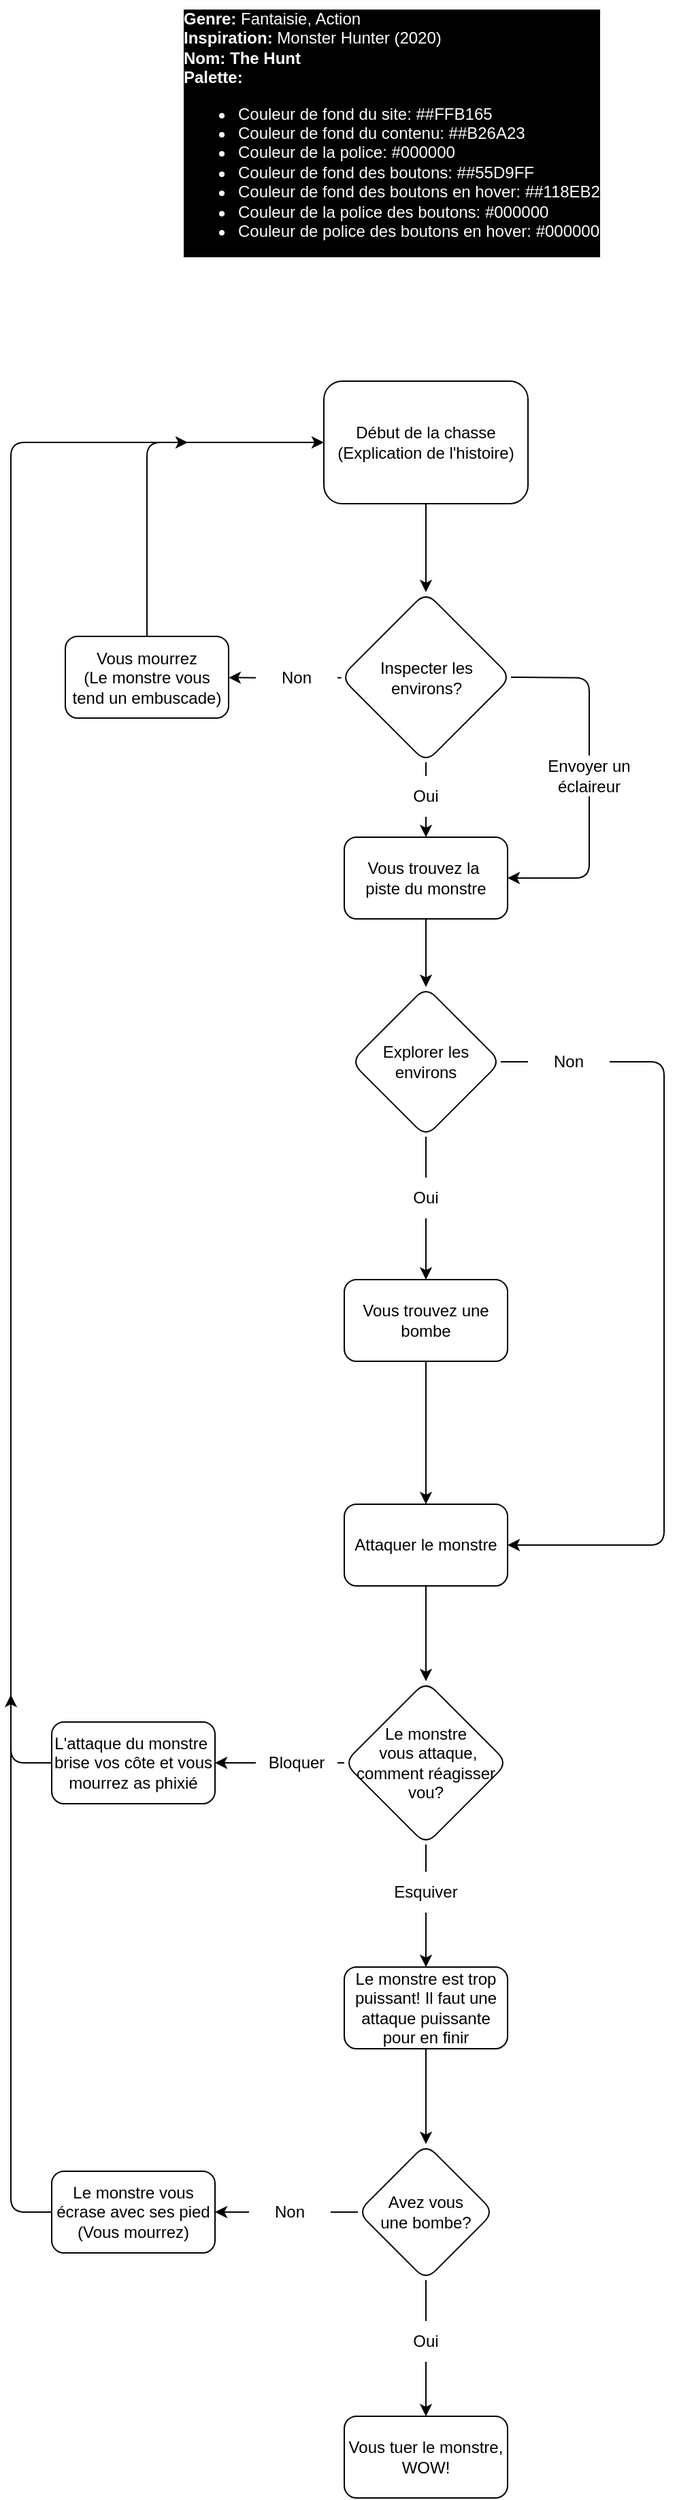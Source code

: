 <mxfile>
    <diagram id="ZGon5usHhilPiHl8DLRm" name="Page-1">
        <mxGraphModel dx="1280" dy="2531" grid="1" gridSize="10" guides="1" tooltips="1" connect="1" arrows="1" fold="1" page="1" pageScale="1" pageWidth="850" pageHeight="1100" background="none" math="0" shadow="0">
            <root>
                <mxCell id="0"/>
                <mxCell id="1" parent="0"/>
                <mxCell id="3" value="&lt;b&gt;Genre: &lt;/b&gt;Fantaisie, Action&lt;br&gt;&lt;b&gt;Inspiration: &lt;/b&gt;Monster Hunter (2020)&lt;br&gt;&lt;b&gt;Nom: The Hunt&lt;/b&gt;&lt;br&gt;&lt;b&gt;Palette:&lt;/b&gt;&lt;br&gt;&lt;ul style=&quot;&quot;&gt;&lt;li style=&quot;&quot;&gt;Couleur de fond du site:&amp;nbsp;##FFB165&lt;/li&gt;&lt;li style=&quot;&quot;&gt;Couleur de fond du contenu:&amp;nbsp;##B26A23&lt;/li&gt;&lt;li style=&quot;&quot;&gt;Couleur de la police:&amp;nbsp;#000000&lt;/li&gt;&lt;li style=&quot;&quot;&gt;Couleur de fond des boutons:&amp;nbsp;##55D9FF&lt;/li&gt;&lt;li style=&quot;&quot;&gt;Couleur de fond des boutons en hover:&amp;nbsp;##118EB2&lt;/li&gt;&lt;li style=&quot;&quot;&gt;Couleur de la police des boutons:&amp;nbsp;#000000&lt;/li&gt;&lt;li style=&quot;&quot;&gt;Couleur de police des boutons en hover:&amp;nbsp;#000000&lt;/li&gt;&lt;/ul&gt;" style="text;html=1;strokeColor=none;fillColor=none;align=left;verticalAlign=top;whiteSpace=wrap;rounded=0;labelBackgroundColor=#000000;fontSize=12;fontColor=#FFFFFF;" parent="1" vertex="1">
                    <mxGeometry x="310" y="30" width="330" height="230" as="geometry"/>
                </mxCell>
                <mxCell id="8" value="" style="edgeStyle=none;html=1;fontSize=12;labelBackgroundColor=none;" parent="1" source="4" target="7" edge="1">
                    <mxGeometry relative="1" as="geometry"/>
                </mxCell>
                <mxCell id="4" value="Début de la chasse&lt;br&gt;(Explication de l'histoire)" style="rounded=1;whiteSpace=wrap;html=1;labelBackgroundColor=none;fontSize=12;" parent="1" vertex="1">
                    <mxGeometry x="415" y="310" width="150" height="90" as="geometry"/>
                </mxCell>
                <mxCell id="10" value="" style="edgeStyle=none;html=1;fontSize=12;startArrow=none;labelBackgroundColor=none;" parent="1" source="13" target="9" edge="1">
                    <mxGeometry relative="1" as="geometry"/>
                </mxCell>
                <mxCell id="15" value="" style="edgeStyle=none;html=1;fontSize=12;startArrow=none;labelBackgroundColor=none;" parent="1" source="17" target="14" edge="1">
                    <mxGeometry relative="1" as="geometry"/>
                </mxCell>
                <mxCell id="7" value="Inspecter les &lt;br&gt;environs?" style="rhombus;whiteSpace=wrap;html=1;rounded=1;labelBackgroundColor=none;" parent="1" vertex="1">
                    <mxGeometry x="427.5" y="465" width="125" height="125" as="geometry"/>
                </mxCell>
                <mxCell id="11" style="edgeStyle=none;html=1;exitX=0.5;exitY=0;exitDx=0;exitDy=0;entryX=0;entryY=0.5;entryDx=0;entryDy=0;fontSize=12;labelBackgroundColor=none;" parent="1" source="9" target="4" edge="1">
                    <mxGeometry relative="1" as="geometry">
                        <Array as="points">
                            <mxPoint x="285" y="355"/>
                        </Array>
                    </mxGeometry>
                </mxCell>
                <mxCell id="9" value="Vous mourrez&lt;br&gt;(Le monstre vous tend un embuscade)" style="whiteSpace=wrap;html=1;rounded=1;labelBackgroundColor=none;" parent="1" vertex="1">
                    <mxGeometry x="225" y="497.5" width="120" height="60" as="geometry"/>
                </mxCell>
                <mxCell id="12" value="" style="edgeStyle=none;html=1;fontSize=12;endArrow=none;labelBackgroundColor=none;" parent="1" source="7" target="13" edge="1">
                    <mxGeometry relative="1" as="geometry">
                        <mxPoint x="427.5" y="527.5" as="sourcePoint"/>
                        <mxPoint x="345" y="527.5" as="targetPoint"/>
                    </mxGeometry>
                </mxCell>
                <mxCell id="13" value="Non" style="text;html=1;strokeColor=none;fillColor=none;align=center;verticalAlign=middle;whiteSpace=wrap;rounded=0;labelBackgroundColor=none;fontSize=12;" parent="1" vertex="1">
                    <mxGeometry x="365" y="513" width="60" height="30" as="geometry"/>
                </mxCell>
                <mxCell id="34" value="" style="edgeStyle=none;html=1;fontSize=12;labelBackgroundColor=none;" parent="1" source="14" target="33" edge="1">
                    <mxGeometry relative="1" as="geometry"/>
                </mxCell>
                <mxCell id="14" value="Vous trouvez la&amp;nbsp;&lt;br&gt;piste du monstre" style="whiteSpace=wrap;html=1;rounded=1;labelBackgroundColor=none;" parent="1" vertex="1">
                    <mxGeometry x="430" y="645" width="120" height="60" as="geometry"/>
                </mxCell>
                <mxCell id="16" value="" style="edgeStyle=none;html=1;fontSize=12;endArrow=none;labelBackgroundColor=none;" parent="1" source="7" target="17" edge="1">
                    <mxGeometry relative="1" as="geometry">
                        <mxPoint x="490" y="590" as="sourcePoint"/>
                        <mxPoint x="490" y="645" as="targetPoint"/>
                    </mxGeometry>
                </mxCell>
                <mxCell id="17" value="Oui" style="text;html=1;strokeColor=none;fillColor=none;align=center;verticalAlign=middle;whiteSpace=wrap;rounded=0;labelBackgroundColor=none;fontSize=12;" parent="1" vertex="1">
                    <mxGeometry x="460" y="600" width="60" height="30" as="geometry"/>
                </mxCell>
                <mxCell id="28" value="" style="endArrow=classic;html=1;fontSize=12;startArrow=none;entryX=1;entryY=0.5;entryDx=0;entryDy=0;labelBackgroundColor=none;" parent="1" source="30" target="14" edge="1">
                    <mxGeometry width="50" height="50" relative="1" as="geometry">
                        <mxPoint x="575" y="625" as="sourcePoint"/>
                        <mxPoint x="625" y="575" as="targetPoint"/>
                        <Array as="points">
                            <mxPoint x="610" y="675"/>
                        </Array>
                    </mxGeometry>
                </mxCell>
                <mxCell id="29" value="" style="endArrow=none;html=1;fontSize=12;exitX=1;exitY=0.5;exitDx=0;exitDy=0;labelBackgroundColor=none;" parent="1" source="7" target="30" edge="1">
                    <mxGeometry width="50" height="50" relative="1" as="geometry">
                        <mxPoint x="575" y="625.0" as="sourcePoint"/>
                        <mxPoint x="625.0" y="575.0" as="targetPoint"/>
                        <Array as="points">
                            <mxPoint x="610" y="528"/>
                        </Array>
                    </mxGeometry>
                </mxCell>
                <mxCell id="30" value="Envoyer un éclaireur" style="text;html=1;strokeColor=none;fillColor=none;align=center;verticalAlign=middle;whiteSpace=wrap;rounded=0;labelBackgroundColor=none;fontSize=12;" parent="1" vertex="1">
                    <mxGeometry x="575" y="585" width="70" height="30" as="geometry"/>
                </mxCell>
                <mxCell id="36" value="" style="edgeStyle=none;html=1;fontSize=12;startArrow=none;labelBackgroundColor=none;" parent="1" source="38" target="35" edge="1">
                    <mxGeometry relative="1" as="geometry"/>
                </mxCell>
                <mxCell id="40" value="" style="edgeStyle=none;html=1;fontSize=12;startArrow=none;labelBackgroundColor=none;" parent="1" source="42" target="39" edge="1">
                    <mxGeometry relative="1" as="geometry">
                        <Array as="points">
                            <mxPoint x="665" y="810"/>
                            <mxPoint x="665" y="1165"/>
                        </Array>
                    </mxGeometry>
                </mxCell>
                <mxCell id="33" value="Explorer les environs" style="rhombus;whiteSpace=wrap;html=1;rounded=1;labelBackgroundColor=none;" parent="1" vertex="1">
                    <mxGeometry x="435" y="755" width="110" height="110" as="geometry"/>
                </mxCell>
                <mxCell id="43" value="" style="edgeStyle=none;html=1;fontSize=12;labelBackgroundColor=none;" parent="1" source="35" target="39" edge="1">
                    <mxGeometry relative="1" as="geometry"/>
                </mxCell>
                <mxCell id="35" value="Vous trouvez une bombe" style="whiteSpace=wrap;html=1;rounded=1;labelBackgroundColor=none;" parent="1" vertex="1">
                    <mxGeometry x="430" y="970" width="120" height="60" as="geometry"/>
                </mxCell>
                <mxCell id="37" value="" style="edgeStyle=none;html=1;fontSize=12;endArrow=none;labelBackgroundColor=none;" parent="1" source="33" target="38" edge="1">
                    <mxGeometry relative="1" as="geometry">
                        <mxPoint x="490" y="865" as="sourcePoint"/>
                        <mxPoint x="490" y="970" as="targetPoint"/>
                    </mxGeometry>
                </mxCell>
                <mxCell id="38" value="Oui" style="text;html=1;strokeColor=none;fillColor=none;align=center;verticalAlign=middle;whiteSpace=wrap;rounded=0;labelBackgroundColor=none;fontSize=12;" parent="1" vertex="1">
                    <mxGeometry x="460" y="895" width="60" height="30" as="geometry"/>
                </mxCell>
                <mxCell id="49" value="" style="edgeStyle=none;html=1;fontSize=12;labelBackgroundColor=none;" parent="1" source="39" target="48" edge="1">
                    <mxGeometry relative="1" as="geometry"/>
                </mxCell>
                <mxCell id="39" value="Attaquer le monstre" style="whiteSpace=wrap;html=1;rounded=1;labelBackgroundColor=none;" parent="1" vertex="1">
                    <mxGeometry x="430" y="1135" width="120" height="60" as="geometry"/>
                </mxCell>
                <mxCell id="41" value="" style="edgeStyle=none;html=1;fontSize=12;endArrow=none;labelBackgroundColor=none;" parent="1" source="33" target="42" edge="1">
                    <mxGeometry relative="1" as="geometry">
                        <mxPoint x="545" y="810" as="sourcePoint"/>
                        <mxPoint x="620" y="810" as="targetPoint"/>
                    </mxGeometry>
                </mxCell>
                <mxCell id="42" value="Non" style="text;html=1;strokeColor=none;fillColor=none;align=center;verticalAlign=middle;whiteSpace=wrap;rounded=0;labelBackgroundColor=none;fontSize=12;" parent="1" vertex="1">
                    <mxGeometry x="565" y="795" width="60" height="30" as="geometry"/>
                </mxCell>
                <mxCell id="51" value="" style="edgeStyle=none;html=1;fontSize=12;startArrow=none;labelBackgroundColor=none;" parent="1" source="58" target="50" edge="1">
                    <mxGeometry relative="1" as="geometry"/>
                </mxCell>
                <mxCell id="56" value="" style="edgeStyle=orthogonalEdgeStyle;html=1;fontSize=12;startArrow=none;labelBackgroundColor=none;" parent="1" source="60" target="55" edge="1">
                    <mxGeometry relative="1" as="geometry"/>
                </mxCell>
                <mxCell id="48" value="Le monstre&lt;br&gt;&amp;nbsp;vous attaque, comment réagisser vou?" style="rhombus;whiteSpace=wrap;html=1;rounded=1;labelBackgroundColor=none;" parent="1" vertex="1">
                    <mxGeometry x="430" y="1265" width="120" height="120" as="geometry"/>
                </mxCell>
                <mxCell id="54" style="edgeStyle=orthogonalEdgeStyle;html=1;exitX=0;exitY=0.5;exitDx=0;exitDy=0;fontSize=12;labelBackgroundColor=none;fontColor=#FFFFFF;" parent="1" source="50" edge="1">
                    <mxGeometry relative="1" as="geometry">
                        <mxPoint x="315" y="355" as="targetPoint"/>
                        <Array as="points">
                            <mxPoint x="185" y="1325"/>
                            <mxPoint x="185" y="355"/>
                            <mxPoint x="295" y="355"/>
                        </Array>
                    </mxGeometry>
                </mxCell>
                <mxCell id="50" value="L'attaque du monstre&amp;nbsp;&lt;br&gt;brise vos côte et vous mourrez as phixié" style="whiteSpace=wrap;html=1;rounded=1;labelBackgroundColor=none;" parent="1" vertex="1">
                    <mxGeometry x="215" y="1295" width="120" height="60" as="geometry"/>
                </mxCell>
                <mxCell id="62" value="" style="edgeStyle=none;html=1;fontSize=12;labelBackgroundColor=none;" parent="1" source="55" target="61" edge="1">
                    <mxGeometry relative="1" as="geometry"/>
                </mxCell>
                <mxCell id="55" value="Le monstre est trop puissant! Il faut une attaque puissante pour en finir" style="whiteSpace=wrap;html=1;rounded=1;labelBackgroundColor=none;" parent="1" vertex="1">
                    <mxGeometry x="430" y="1475" width="120" height="60" as="geometry"/>
                </mxCell>
                <mxCell id="57" value="" style="edgeStyle=none;html=1;fontSize=12;endArrow=none;labelBackgroundColor=none;" parent="1" source="48" target="58" edge="1">
                    <mxGeometry relative="1" as="geometry">
                        <mxPoint x="440" y="1325" as="sourcePoint"/>
                        <mxPoint x="335" y="1325" as="targetPoint"/>
                    </mxGeometry>
                </mxCell>
                <mxCell id="58" value="Bloquer" style="text;html=1;strokeColor=none;fillColor=none;align=center;verticalAlign=middle;whiteSpace=wrap;rounded=0;labelBackgroundColor=none;fontSize=12;" parent="1" vertex="1">
                    <mxGeometry x="365" y="1310" width="60" height="30" as="geometry"/>
                </mxCell>
                <mxCell id="59" value="" style="edgeStyle=orthogonalEdgeStyle;html=1;fontSize=12;endArrow=none;labelBackgroundColor=none;" parent="1" source="48" target="60" edge="1">
                    <mxGeometry relative="1" as="geometry">
                        <mxPoint x="490" y="1375" as="sourcePoint"/>
                        <mxPoint x="490" y="1475" as="targetPoint"/>
                    </mxGeometry>
                </mxCell>
                <mxCell id="60" value="Esquiver" style="text;html=1;strokeColor=none;fillColor=none;align=center;verticalAlign=middle;whiteSpace=wrap;rounded=0;labelBackgroundColor=none;fontSize=12;" parent="1" vertex="1">
                    <mxGeometry x="460" y="1405" width="60" height="30" as="geometry"/>
                </mxCell>
                <mxCell id="64" value="" style="edgeStyle=none;html=1;fontSize=12;startArrow=none;labelBackgroundColor=none;" parent="1" source="66" target="63" edge="1">
                    <mxGeometry relative="1" as="geometry"/>
                </mxCell>
                <mxCell id="68" value="" style="edgeStyle=none;html=1;fontSize=12;startArrow=none;labelBackgroundColor=none;" parent="1" source="71" target="67" edge="1">
                    <mxGeometry relative="1" as="geometry"/>
                </mxCell>
                <mxCell id="61" value="Avez vous &lt;br&gt;une bombe?" style="rhombus;whiteSpace=wrap;html=1;rounded=1;labelBackgroundColor=none;" parent="1" vertex="1">
                    <mxGeometry x="440" y="1605" width="100" height="100" as="geometry"/>
                </mxCell>
                <mxCell id="63" value="Vous tuer le monstre,&lt;br&gt;WOW!" style="whiteSpace=wrap;html=1;rounded=1;labelBackgroundColor=none;" parent="1" vertex="1">
                    <mxGeometry x="430" y="1805" width="120" height="60" as="geometry"/>
                </mxCell>
                <mxCell id="65" value="" style="edgeStyle=none;html=1;fontSize=12;endArrow=none;labelBackgroundColor=none;" parent="1" source="61" target="66" edge="1">
                    <mxGeometry relative="1" as="geometry">
                        <mxPoint x="490" y="1705" as="sourcePoint"/>
                        <mxPoint x="490" y="1805" as="targetPoint"/>
                    </mxGeometry>
                </mxCell>
                <mxCell id="66" value="Oui" style="text;html=1;strokeColor=none;fillColor=none;align=center;verticalAlign=middle;whiteSpace=wrap;rounded=0;labelBackgroundColor=none;fontSize=12;" parent="1" vertex="1">
                    <mxGeometry x="460" y="1735" width="60" height="30" as="geometry"/>
                </mxCell>
                <mxCell id="69" style="edgeStyle=none;html=1;exitX=0;exitY=0.5;exitDx=0;exitDy=0;fontSize=12;labelBackgroundColor=none;" parent="1" source="67" edge="1">
                    <mxGeometry relative="1" as="geometry">
                        <mxPoint x="185" y="1275" as="targetPoint"/>
                        <Array as="points">
                            <mxPoint x="185" y="1655"/>
                        </Array>
                    </mxGeometry>
                </mxCell>
                <mxCell id="67" value="Le monstre vous écrase avec ses pied&lt;br&gt;(Vous mourrez)" style="whiteSpace=wrap;html=1;rounded=1;labelBackgroundColor=none;" parent="1" vertex="1">
                    <mxGeometry x="215" y="1625" width="120" height="60" as="geometry"/>
                </mxCell>
                <mxCell id="70" value="" style="edgeStyle=none;html=1;fontSize=12;endArrow=none;labelBackgroundColor=none;" parent="1" source="61" target="71" edge="1">
                    <mxGeometry relative="1" as="geometry">
                        <mxPoint x="440" y="1655" as="sourcePoint"/>
                        <mxPoint x="335" y="1655" as="targetPoint"/>
                    </mxGeometry>
                </mxCell>
                <mxCell id="71" value="Non" style="text;html=1;strokeColor=none;fillColor=none;align=center;verticalAlign=middle;whiteSpace=wrap;rounded=0;labelBackgroundColor=none;" parent="1" vertex="1">
                    <mxGeometry x="360" y="1640" width="60" height="30" as="geometry"/>
                </mxCell>
            </root>
        </mxGraphModel>
    </diagram>
</mxfile>